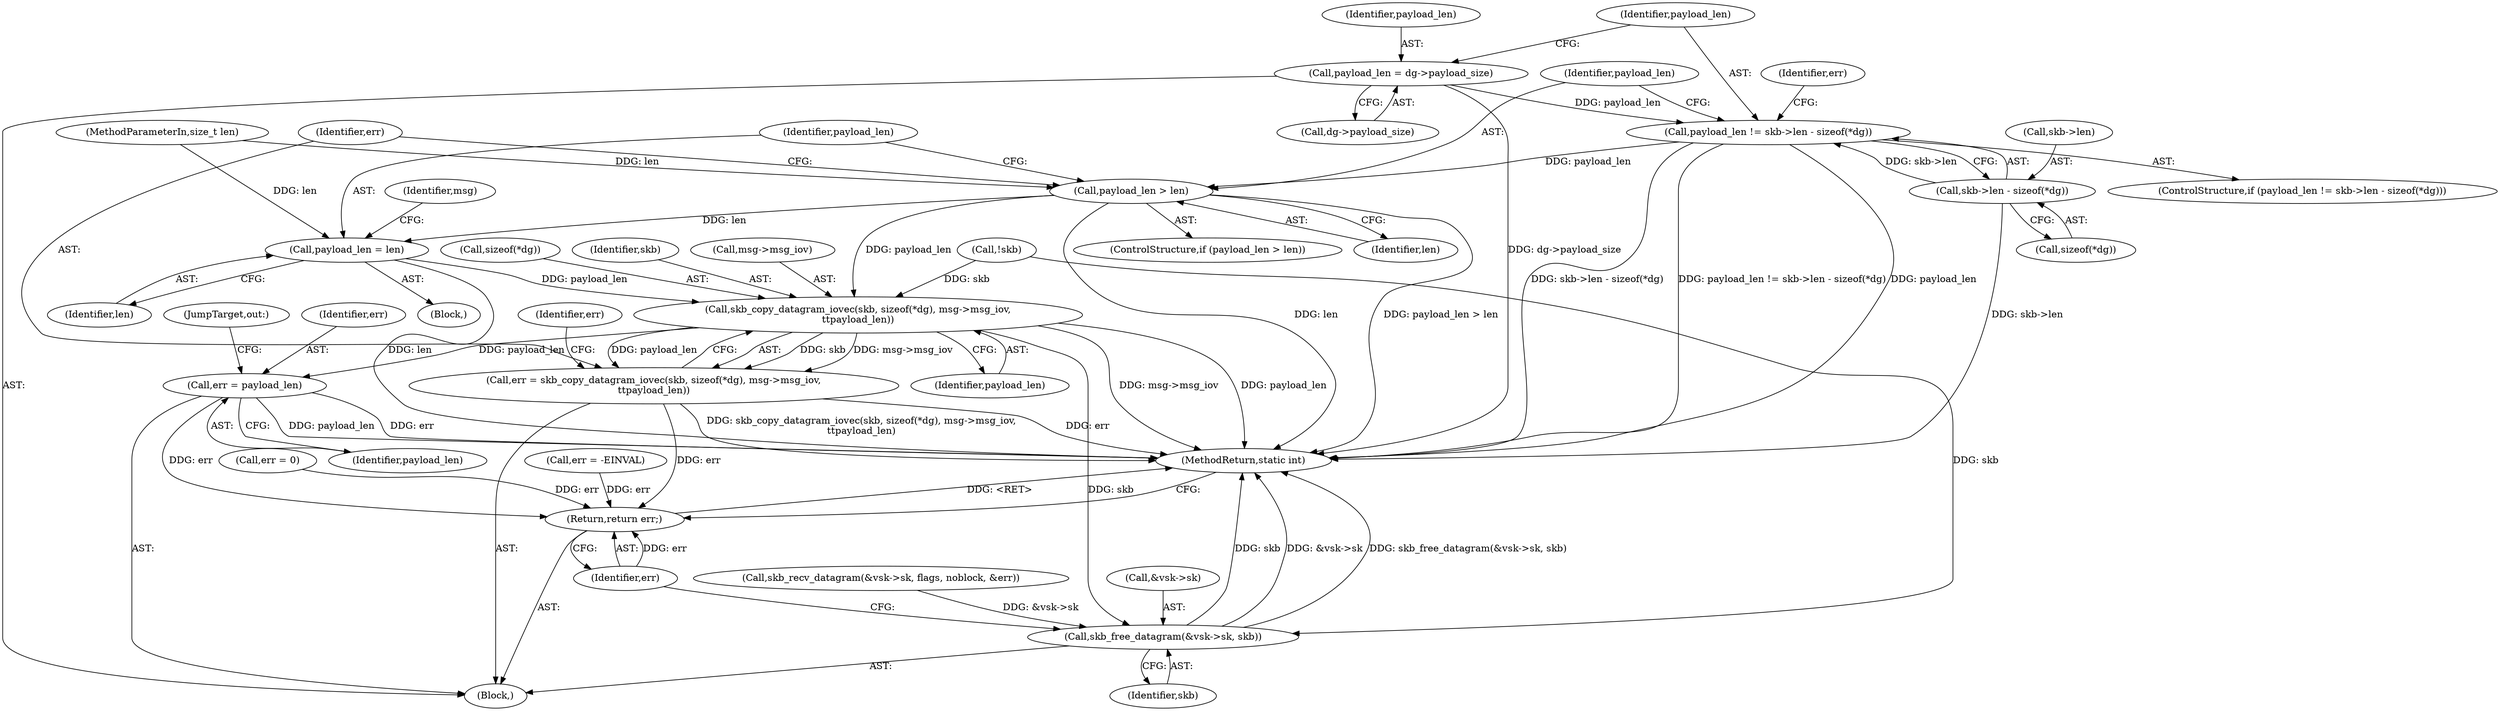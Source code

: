 digraph "0_linux_f3d3342602f8bcbf37d7c46641cb9bca7618eb1c_38@API" {
"1000174" [label="(Call,payload_len != skb->len - sizeof(*dg))"];
"1000168" [label="(Call,payload_len = dg->payload_size)"];
"1000176" [label="(Call,skb->len - sizeof(*dg))"];
"1000190" [label="(Call,payload_len > len)"];
"1000194" [label="(Call,payload_len = len)"];
"1000204" [label="(Call,skb_copy_datagram_iovec(skb, sizeof(*dg), msg->msg_iov,\n\t\tpayload_len))"];
"1000202" [label="(Call,err = skb_copy_datagram_iovec(skb, sizeof(*dg), msg->msg_iov,\n\t\tpayload_len))"];
"1000258" [label="(Return,return err;)"];
"1000248" [label="(Call,err = payload_len)"];
"1000252" [label="(Call,skb_free_datagram(&vsk->sk, skb))"];
"1000175" [label="(Identifier,payload_len)"];
"1000109" [label="(MethodParameterIn,size_t len)"];
"1000250" [label="(Identifier,payload_len)"];
"1000260" [label="(MethodReturn,static int)"];
"1000177" [label="(Call,skb->len)"];
"1000193" [label="(Block,)"];
"1000138" [label="(Call,skb_recv_datagram(&vsk->sk, flags, noblock, &err))"];
"1000203" [label="(Identifier,err)"];
"1000196" [label="(Identifier,len)"];
"1000111" [label="(Block,)"];
"1000202" [label="(Call,err = skb_copy_datagram_iovec(skb, sizeof(*dg), msg->msg_iov,\n\t\tpayload_len))"];
"1000173" [label="(ControlStructure,if (payload_len != skb->len - sizeof(*dg)))"];
"1000184" [label="(Call,err = -EINVAL)"];
"1000206" [label="(Call,sizeof(*dg))"];
"1000209" [label="(Call,msg->msg_iov)"];
"1000191" [label="(Identifier,payload_len)"];
"1000259" [label="(Identifier,err)"];
"1000190" [label="(Call,payload_len > len)"];
"1000257" [label="(Identifier,skb)"];
"1000258" [label="(Return,return err;)"];
"1000251" [label="(JumpTarget,out:)"];
"1000212" [label="(Identifier,payload_len)"];
"1000176" [label="(Call,skb->len - sizeof(*dg))"];
"1000174" [label="(Call,payload_len != skb->len - sizeof(*dg))"];
"1000152" [label="(Call,!skb)"];
"1000170" [label="(Call,dg->payload_size)"];
"1000253" [label="(Call,&vsk->sk)"];
"1000248" [label="(Call,err = payload_len)"];
"1000189" [label="(ControlStructure,if (payload_len > len))"];
"1000214" [label="(Identifier,err)"];
"1000195" [label="(Identifier,payload_len)"];
"1000205" [label="(Identifier,skb)"];
"1000168" [label="(Call,payload_len = dg->payload_size)"];
"1000199" [label="(Identifier,msg)"];
"1000249" [label="(Identifier,err)"];
"1000180" [label="(Call,sizeof(*dg))"];
"1000192" [label="(Identifier,len)"];
"1000185" [label="(Identifier,err)"];
"1000133" [label="(Call,err = 0)"];
"1000169" [label="(Identifier,payload_len)"];
"1000204" [label="(Call,skb_copy_datagram_iovec(skb, sizeof(*dg), msg->msg_iov,\n\t\tpayload_len))"];
"1000252" [label="(Call,skb_free_datagram(&vsk->sk, skb))"];
"1000194" [label="(Call,payload_len = len)"];
"1000174" -> "1000173"  [label="AST: "];
"1000174" -> "1000176"  [label="CFG: "];
"1000175" -> "1000174"  [label="AST: "];
"1000176" -> "1000174"  [label="AST: "];
"1000185" -> "1000174"  [label="CFG: "];
"1000191" -> "1000174"  [label="CFG: "];
"1000174" -> "1000260"  [label="DDG: skb->len - sizeof(*dg)"];
"1000174" -> "1000260"  [label="DDG: payload_len != skb->len - sizeof(*dg)"];
"1000174" -> "1000260"  [label="DDG: payload_len"];
"1000168" -> "1000174"  [label="DDG: payload_len"];
"1000176" -> "1000174"  [label="DDG: skb->len"];
"1000174" -> "1000190"  [label="DDG: payload_len"];
"1000168" -> "1000111"  [label="AST: "];
"1000168" -> "1000170"  [label="CFG: "];
"1000169" -> "1000168"  [label="AST: "];
"1000170" -> "1000168"  [label="AST: "];
"1000175" -> "1000168"  [label="CFG: "];
"1000168" -> "1000260"  [label="DDG: dg->payload_size"];
"1000176" -> "1000180"  [label="CFG: "];
"1000177" -> "1000176"  [label="AST: "];
"1000180" -> "1000176"  [label="AST: "];
"1000176" -> "1000260"  [label="DDG: skb->len"];
"1000190" -> "1000189"  [label="AST: "];
"1000190" -> "1000192"  [label="CFG: "];
"1000191" -> "1000190"  [label="AST: "];
"1000192" -> "1000190"  [label="AST: "];
"1000195" -> "1000190"  [label="CFG: "];
"1000203" -> "1000190"  [label="CFG: "];
"1000190" -> "1000260"  [label="DDG: payload_len > len"];
"1000190" -> "1000260"  [label="DDG: len"];
"1000109" -> "1000190"  [label="DDG: len"];
"1000190" -> "1000194"  [label="DDG: len"];
"1000190" -> "1000204"  [label="DDG: payload_len"];
"1000194" -> "1000193"  [label="AST: "];
"1000194" -> "1000196"  [label="CFG: "];
"1000195" -> "1000194"  [label="AST: "];
"1000196" -> "1000194"  [label="AST: "];
"1000199" -> "1000194"  [label="CFG: "];
"1000194" -> "1000260"  [label="DDG: len"];
"1000109" -> "1000194"  [label="DDG: len"];
"1000194" -> "1000204"  [label="DDG: payload_len"];
"1000204" -> "1000202"  [label="AST: "];
"1000204" -> "1000212"  [label="CFG: "];
"1000205" -> "1000204"  [label="AST: "];
"1000206" -> "1000204"  [label="AST: "];
"1000209" -> "1000204"  [label="AST: "];
"1000212" -> "1000204"  [label="AST: "];
"1000202" -> "1000204"  [label="CFG: "];
"1000204" -> "1000260"  [label="DDG: payload_len"];
"1000204" -> "1000260"  [label="DDG: msg->msg_iov"];
"1000204" -> "1000202"  [label="DDG: skb"];
"1000204" -> "1000202"  [label="DDG: msg->msg_iov"];
"1000204" -> "1000202"  [label="DDG: payload_len"];
"1000152" -> "1000204"  [label="DDG: skb"];
"1000204" -> "1000248"  [label="DDG: payload_len"];
"1000204" -> "1000252"  [label="DDG: skb"];
"1000202" -> "1000111"  [label="AST: "];
"1000203" -> "1000202"  [label="AST: "];
"1000214" -> "1000202"  [label="CFG: "];
"1000202" -> "1000260"  [label="DDG: err"];
"1000202" -> "1000260"  [label="DDG: skb_copy_datagram_iovec(skb, sizeof(*dg), msg->msg_iov,\n\t\tpayload_len)"];
"1000202" -> "1000258"  [label="DDG: err"];
"1000258" -> "1000111"  [label="AST: "];
"1000258" -> "1000259"  [label="CFG: "];
"1000259" -> "1000258"  [label="AST: "];
"1000260" -> "1000258"  [label="CFG: "];
"1000258" -> "1000260"  [label="DDG: <RET>"];
"1000259" -> "1000258"  [label="DDG: err"];
"1000184" -> "1000258"  [label="DDG: err"];
"1000133" -> "1000258"  [label="DDG: err"];
"1000248" -> "1000258"  [label="DDG: err"];
"1000248" -> "1000111"  [label="AST: "];
"1000248" -> "1000250"  [label="CFG: "];
"1000249" -> "1000248"  [label="AST: "];
"1000250" -> "1000248"  [label="AST: "];
"1000251" -> "1000248"  [label="CFG: "];
"1000248" -> "1000260"  [label="DDG: payload_len"];
"1000248" -> "1000260"  [label="DDG: err"];
"1000252" -> "1000111"  [label="AST: "];
"1000252" -> "1000257"  [label="CFG: "];
"1000253" -> "1000252"  [label="AST: "];
"1000257" -> "1000252"  [label="AST: "];
"1000259" -> "1000252"  [label="CFG: "];
"1000252" -> "1000260"  [label="DDG: &vsk->sk"];
"1000252" -> "1000260"  [label="DDG: skb_free_datagram(&vsk->sk, skb)"];
"1000252" -> "1000260"  [label="DDG: skb"];
"1000138" -> "1000252"  [label="DDG: &vsk->sk"];
"1000152" -> "1000252"  [label="DDG: skb"];
}
